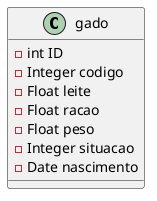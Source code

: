@startuml
    class gado{
        -int ID
       -Integer codigo
       -Float leite
       -Float racao
       -Float peso 
       -Integer situacao
       -Date nascimento
    }
@enduml